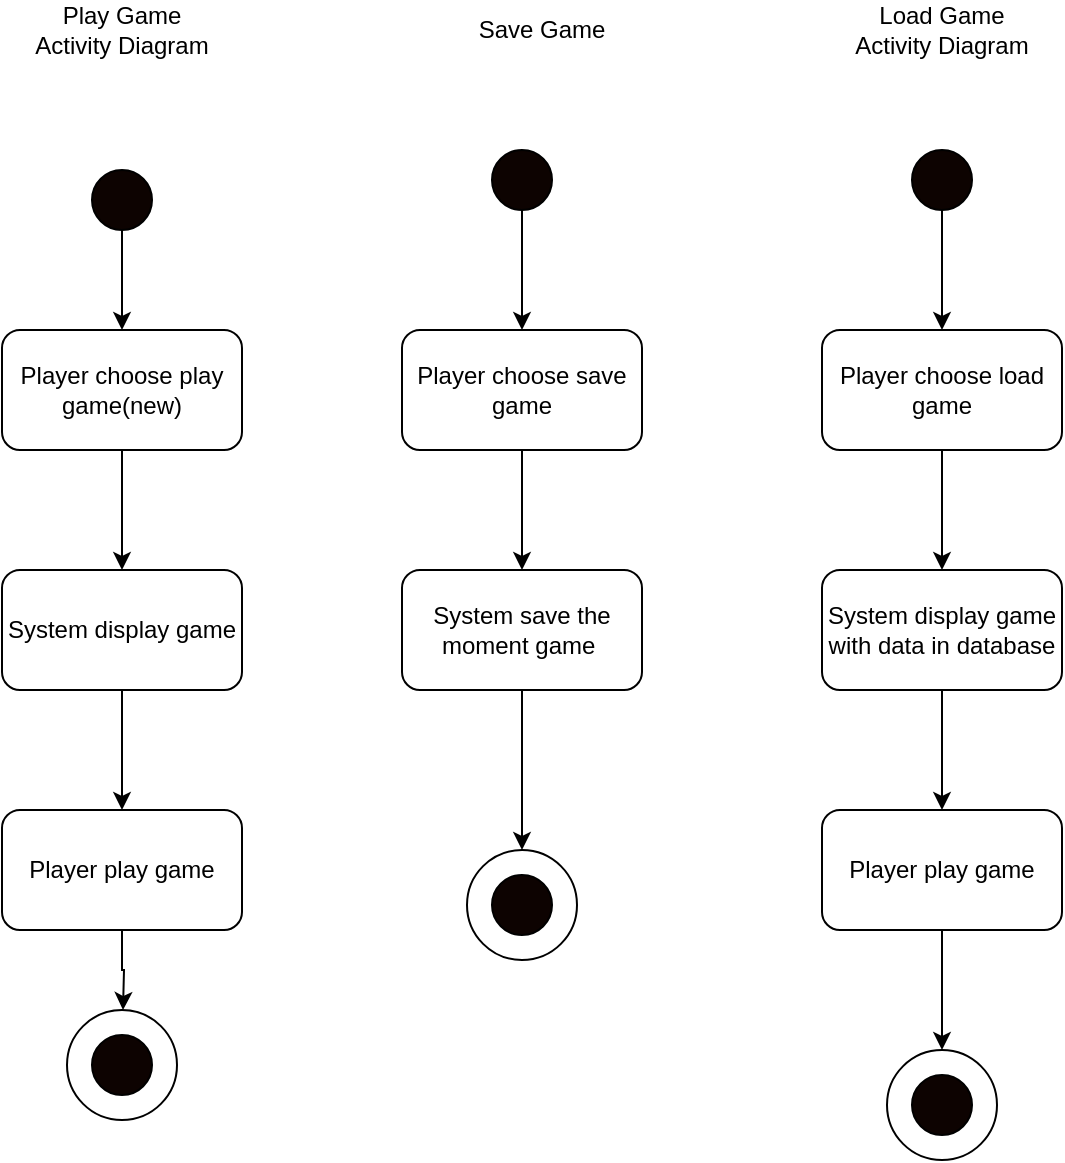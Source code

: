 <mxfile version="13.9.9" type="device"><diagram id="wjioDY4NTwN9ZjgUM-Wn" name="Page-1"><mxGraphModel dx="1086" dy="806" grid="1" gridSize="10" guides="1" tooltips="1" connect="1" arrows="1" fold="1" page="1" pageScale="1" pageWidth="850" pageHeight="1100" math="0" shadow="0"><root><mxCell id="0"/><mxCell id="1" parent="0"/><mxCell id="6FCMq1GOOSxFxkcwfnUj-2" value="" style="ellipse;whiteSpace=wrap;html=1;aspect=fixed;" parent="1" vertex="1"><mxGeometry x="522.5" y="700" width="55" height="55" as="geometry"/></mxCell><mxCell id="6FCMq1GOOSxFxkcwfnUj-1" value="" style="ellipse;whiteSpace=wrap;html=1;aspect=fixed;fillColor=#0D0301;" parent="1" vertex="1"><mxGeometry x="535" y="712.5" width="30" height="30" as="geometry"/></mxCell><mxCell id="6FCMq1GOOSxFxkcwfnUj-52" style="edgeStyle=orthogonalEdgeStyle;rounded=0;orthogonalLoop=1;jettySize=auto;html=1;exitX=0.5;exitY=1;exitDx=0;exitDy=0;" parent="1" source="6FCMq1GOOSxFxkcwfnUj-6" edge="1"><mxGeometry relative="1" as="geometry"><mxPoint x="550" y="460" as="targetPoint"/></mxGeometry></mxCell><mxCell id="6FCMq1GOOSxFxkcwfnUj-6" value="Player choose load game" style="rounded=1;whiteSpace=wrap;html=1;fillColor=#FFFFFF;" parent="1" vertex="1"><mxGeometry x="490" y="340" width="120" height="60" as="geometry"/></mxCell><mxCell id="MjY_Nlo9jBkNXZesy_7f-3" style="edgeStyle=orthogonalEdgeStyle;rounded=0;orthogonalLoop=1;jettySize=auto;html=1;exitX=0.5;exitY=1;exitDx=0;exitDy=0;" parent="1" source="MjY_Nlo9jBkNXZesy_7f-1" target="MjY_Nlo9jBkNXZesy_7f-2" edge="1"><mxGeometry relative="1" as="geometry"/></mxCell><mxCell id="MjY_Nlo9jBkNXZesy_7f-1" value="System display game with data in database" style="rounded=1;whiteSpace=wrap;html=1;fillColor=#FFFFFF;" parent="1" vertex="1"><mxGeometry x="490" y="460" width="120" height="60" as="geometry"/></mxCell><mxCell id="uhLAgCR2ARIXgGBCAA_3-2" style="edgeStyle=orthogonalEdgeStyle;rounded=0;orthogonalLoop=1;jettySize=auto;html=1;exitX=0.5;exitY=1;exitDx=0;exitDy=0;" parent="1" source="MjY_Nlo9jBkNXZesy_7f-2" target="6FCMq1GOOSxFxkcwfnUj-2" edge="1"><mxGeometry relative="1" as="geometry"/></mxCell><mxCell id="MjY_Nlo9jBkNXZesy_7f-2" value="Player play game" style="rounded=1;whiteSpace=wrap;html=1;fillColor=#FFFFFF;" parent="1" vertex="1"><mxGeometry x="490" y="580" width="120" height="60" as="geometry"/></mxCell><mxCell id="uhLAgCR2ARIXgGBCAA_3-1" style="edgeStyle=orthogonalEdgeStyle;rounded=0;orthogonalLoop=1;jettySize=auto;html=1;exitX=0.5;exitY=1;exitDx=0;exitDy=0;entryX=0.5;entryY=0;entryDx=0;entryDy=0;" parent="1" source="MjY_Nlo9jBkNXZesy_7f-4" target="6FCMq1GOOSxFxkcwfnUj-6" edge="1"><mxGeometry relative="1" as="geometry"/></mxCell><mxCell id="MjY_Nlo9jBkNXZesy_7f-4" value="" style="ellipse;whiteSpace=wrap;html=1;aspect=fixed;fillColor=#0D0301;" parent="1" vertex="1"><mxGeometry x="535" y="250" width="30" height="30" as="geometry"/></mxCell><mxCell id="mUAwPBe8IDfaY0vBfC0F-1" value="" style="ellipse;whiteSpace=wrap;html=1;aspect=fixed;" vertex="1" parent="1"><mxGeometry x="112.5" y="680" width="55" height="55" as="geometry"/></mxCell><mxCell id="mUAwPBe8IDfaY0vBfC0F-2" value="" style="ellipse;whiteSpace=wrap;html=1;aspect=fixed;fillColor=#0D0301;" vertex="1" parent="1"><mxGeometry x="125" y="692.5" width="30" height="30" as="geometry"/></mxCell><mxCell id="mUAwPBe8IDfaY0vBfC0F-3" style="edgeStyle=orthogonalEdgeStyle;rounded=0;orthogonalLoop=1;jettySize=auto;html=1;exitX=0.5;exitY=1;exitDx=0;exitDy=0;" edge="1" parent="1" source="mUAwPBe8IDfaY0vBfC0F-4"><mxGeometry relative="1" as="geometry"><mxPoint x="140" y="460" as="targetPoint"/></mxGeometry></mxCell><mxCell id="mUAwPBe8IDfaY0vBfC0F-4" value="Player choose play game(new)" style="rounded=1;whiteSpace=wrap;html=1;fillColor=#FFFFFF;" vertex="1" parent="1"><mxGeometry x="80" y="340" width="120" height="60" as="geometry"/></mxCell><mxCell id="mUAwPBe8IDfaY0vBfC0F-5" style="edgeStyle=orthogonalEdgeStyle;rounded=0;orthogonalLoop=1;jettySize=auto;html=1;exitX=0.5;exitY=1;exitDx=0;exitDy=0;" edge="1" parent="1" source="mUAwPBe8IDfaY0vBfC0F-6" target="mUAwPBe8IDfaY0vBfC0F-8"><mxGeometry relative="1" as="geometry"/></mxCell><mxCell id="mUAwPBe8IDfaY0vBfC0F-6" value="System display game" style="rounded=1;whiteSpace=wrap;html=1;fillColor=#FFFFFF;" vertex="1" parent="1"><mxGeometry x="80" y="460" width="120" height="60" as="geometry"/></mxCell><mxCell id="mUAwPBe8IDfaY0vBfC0F-7" style="edgeStyle=orthogonalEdgeStyle;rounded=0;orthogonalLoop=1;jettySize=auto;html=1;exitX=0.5;exitY=1;exitDx=0;exitDy=0;" edge="1" parent="1" source="mUAwPBe8IDfaY0vBfC0F-8"><mxGeometry relative="1" as="geometry"><mxPoint x="140.5" y="680" as="targetPoint"/></mxGeometry></mxCell><mxCell id="mUAwPBe8IDfaY0vBfC0F-8" value="Player play game" style="rounded=1;whiteSpace=wrap;html=1;fillColor=#FFFFFF;" vertex="1" parent="1"><mxGeometry x="80" y="580" width="120" height="60" as="geometry"/></mxCell><mxCell id="mUAwPBe8IDfaY0vBfC0F-9" style="edgeStyle=orthogonalEdgeStyle;rounded=0;orthogonalLoop=1;jettySize=auto;html=1;exitX=0.5;exitY=1;exitDx=0;exitDy=0;entryX=0.5;entryY=0;entryDx=0;entryDy=0;" edge="1" parent="1" source="mUAwPBe8IDfaY0vBfC0F-10" target="mUAwPBe8IDfaY0vBfC0F-4"><mxGeometry relative="1" as="geometry"/></mxCell><mxCell id="mUAwPBe8IDfaY0vBfC0F-10" value="" style="ellipse;whiteSpace=wrap;html=1;aspect=fixed;fillColor=#0D0301;" vertex="1" parent="1"><mxGeometry x="125" y="260" width="30" height="30" as="geometry"/></mxCell><mxCell id="mUAwPBe8IDfaY0vBfC0F-11" value="Play Game Activity Diagram" style="text;html=1;strokeColor=none;fillColor=none;align=center;verticalAlign=middle;whiteSpace=wrap;rounded=0;" vertex="1" parent="1"><mxGeometry x="90" y="180" width="100" height="20" as="geometry"/></mxCell><mxCell id="mUAwPBe8IDfaY0vBfC0F-12" value="Load Game Activity Diagram" style="text;html=1;strokeColor=none;fillColor=none;align=center;verticalAlign=middle;whiteSpace=wrap;rounded=0;" vertex="1" parent="1"><mxGeometry x="500" y="180" width="100" height="20" as="geometry"/></mxCell><mxCell id="mUAwPBe8IDfaY0vBfC0F-13" style="edgeStyle=orthogonalEdgeStyle;rounded=0;orthogonalLoop=1;jettySize=auto;html=1;exitX=0.5;exitY=1;exitDx=0;exitDy=0;" edge="1" parent="1" source="mUAwPBe8IDfaY0vBfC0F-14"><mxGeometry relative="1" as="geometry"><mxPoint x="340" y="460" as="targetPoint"/></mxGeometry></mxCell><mxCell id="mUAwPBe8IDfaY0vBfC0F-14" value="Player choose save game" style="rounded=1;whiteSpace=wrap;html=1;fillColor=#FFFFFF;" vertex="1" parent="1"><mxGeometry x="280" y="340" width="120" height="60" as="geometry"/></mxCell><mxCell id="mUAwPBe8IDfaY0vBfC0F-21" style="edgeStyle=orthogonalEdgeStyle;rounded=0;orthogonalLoop=1;jettySize=auto;html=1;exitX=0.5;exitY=1;exitDx=0;exitDy=0;entryX=0.5;entryY=0;entryDx=0;entryDy=0;" edge="1" parent="1" source="mUAwPBe8IDfaY0vBfC0F-15" target="mUAwPBe8IDfaY0vBfC0F-19"><mxGeometry relative="1" as="geometry"/></mxCell><mxCell id="mUAwPBe8IDfaY0vBfC0F-15" value="System save the moment game&amp;nbsp;" style="rounded=1;whiteSpace=wrap;html=1;fillColor=#FFFFFF;" vertex="1" parent="1"><mxGeometry x="280" y="460" width="120" height="60" as="geometry"/></mxCell><mxCell id="mUAwPBe8IDfaY0vBfC0F-16" style="edgeStyle=orthogonalEdgeStyle;rounded=0;orthogonalLoop=1;jettySize=auto;html=1;exitX=0.5;exitY=1;exitDx=0;exitDy=0;entryX=0.5;entryY=0;entryDx=0;entryDy=0;" edge="1" parent="1" source="mUAwPBe8IDfaY0vBfC0F-17" target="mUAwPBe8IDfaY0vBfC0F-14"><mxGeometry relative="1" as="geometry"/></mxCell><mxCell id="mUAwPBe8IDfaY0vBfC0F-17" value="" style="ellipse;whiteSpace=wrap;html=1;aspect=fixed;fillColor=#0D0301;" vertex="1" parent="1"><mxGeometry x="325" y="250" width="30" height="30" as="geometry"/></mxCell><mxCell id="mUAwPBe8IDfaY0vBfC0F-18" value="Save Game" style="text;html=1;strokeColor=none;fillColor=none;align=center;verticalAlign=middle;whiteSpace=wrap;rounded=0;" vertex="1" parent="1"><mxGeometry x="300" y="180" width="100" height="20" as="geometry"/></mxCell><mxCell id="mUAwPBe8IDfaY0vBfC0F-19" value="" style="ellipse;whiteSpace=wrap;html=1;aspect=fixed;" vertex="1" parent="1"><mxGeometry x="312.5" y="600" width="55" height="55" as="geometry"/></mxCell><mxCell id="mUAwPBe8IDfaY0vBfC0F-20" value="" style="ellipse;whiteSpace=wrap;html=1;aspect=fixed;fillColor=#0D0301;" vertex="1" parent="1"><mxGeometry x="325" y="612.5" width="30" height="30" as="geometry"/></mxCell></root></mxGraphModel></diagram></mxfile>